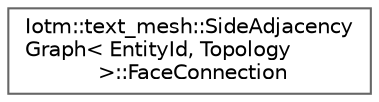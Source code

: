 digraph "Graphical Class Hierarchy"
{
 // INTERACTIVE_SVG=YES
 // LATEX_PDF_SIZE
  bgcolor="transparent";
  edge [fontname=Helvetica,fontsize=10,labelfontname=Helvetica,labelfontsize=10];
  node [fontname=Helvetica,fontsize=10,shape=box,height=0.2,width=0.4];
  rankdir="LR";
  Node0 [id="Node000000",label="Iotm::text_mesh::SideAdjacency\lGraph\< EntityId, Topology\l \>::FaceConnection",height=0.2,width=0.4,color="grey40", fillcolor="white", style="filled",URL="$structIotm_1_1text__mesh_1_1SideAdjacencyGraph_1_1FaceConnection.html",tooltip=" "];
}
